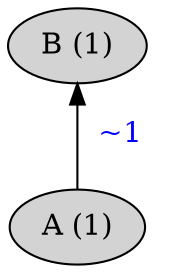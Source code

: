 digraph modelSetLattice{
rankdir="BT"
1 [label=<A (1)>, style="filled", fillcolor="lightgray"]
2 [label=<B (1)>, style="filled", fillcolor="lightgray"]
1 -> 2 [label=<  <font color="blue">~1</font>  >]
}
